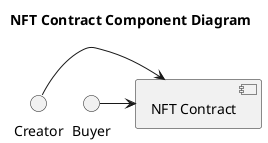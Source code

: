 @startuml

title NFT Contract Component Diagram

interface "Creator" as CR
interface "Buyer" as BY

component "NFT Contract" as NC

CR -> NC
BY -> NC

@enduml
